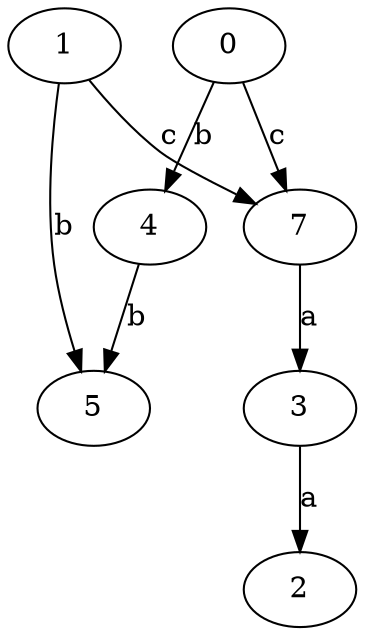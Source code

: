 strict digraph  {
1;
2;
3;
4;
5;
0;
7;
1 -> 5  [label=b];
1 -> 7  [label=c];
3 -> 2  [label=a];
4 -> 5  [label=b];
0 -> 4  [label=b];
0 -> 7  [label=c];
7 -> 3  [label=a];
}
